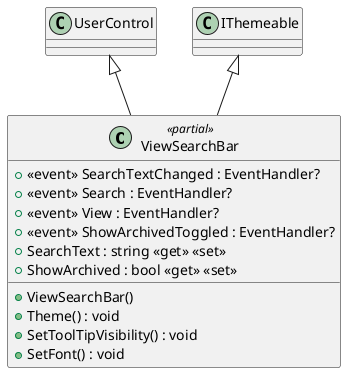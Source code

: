 @startuml
class ViewSearchBar <<partial>> {
    +  <<event>> SearchTextChanged : EventHandler? 
    +  <<event>> Search : EventHandler? 
    +  <<event>> View : EventHandler? 
    +  <<event>> ShowArchivedToggled : EventHandler? 
    + ViewSearchBar()
    + Theme() : void
    + SetToolTipVisibility() : void
    + SearchText : string <<get>> <<set>>
    + ShowArchived : bool <<get>> <<set>>
    + SetFont() : void
}
UserControl <|-- ViewSearchBar
IThemeable <|-- ViewSearchBar
@enduml
